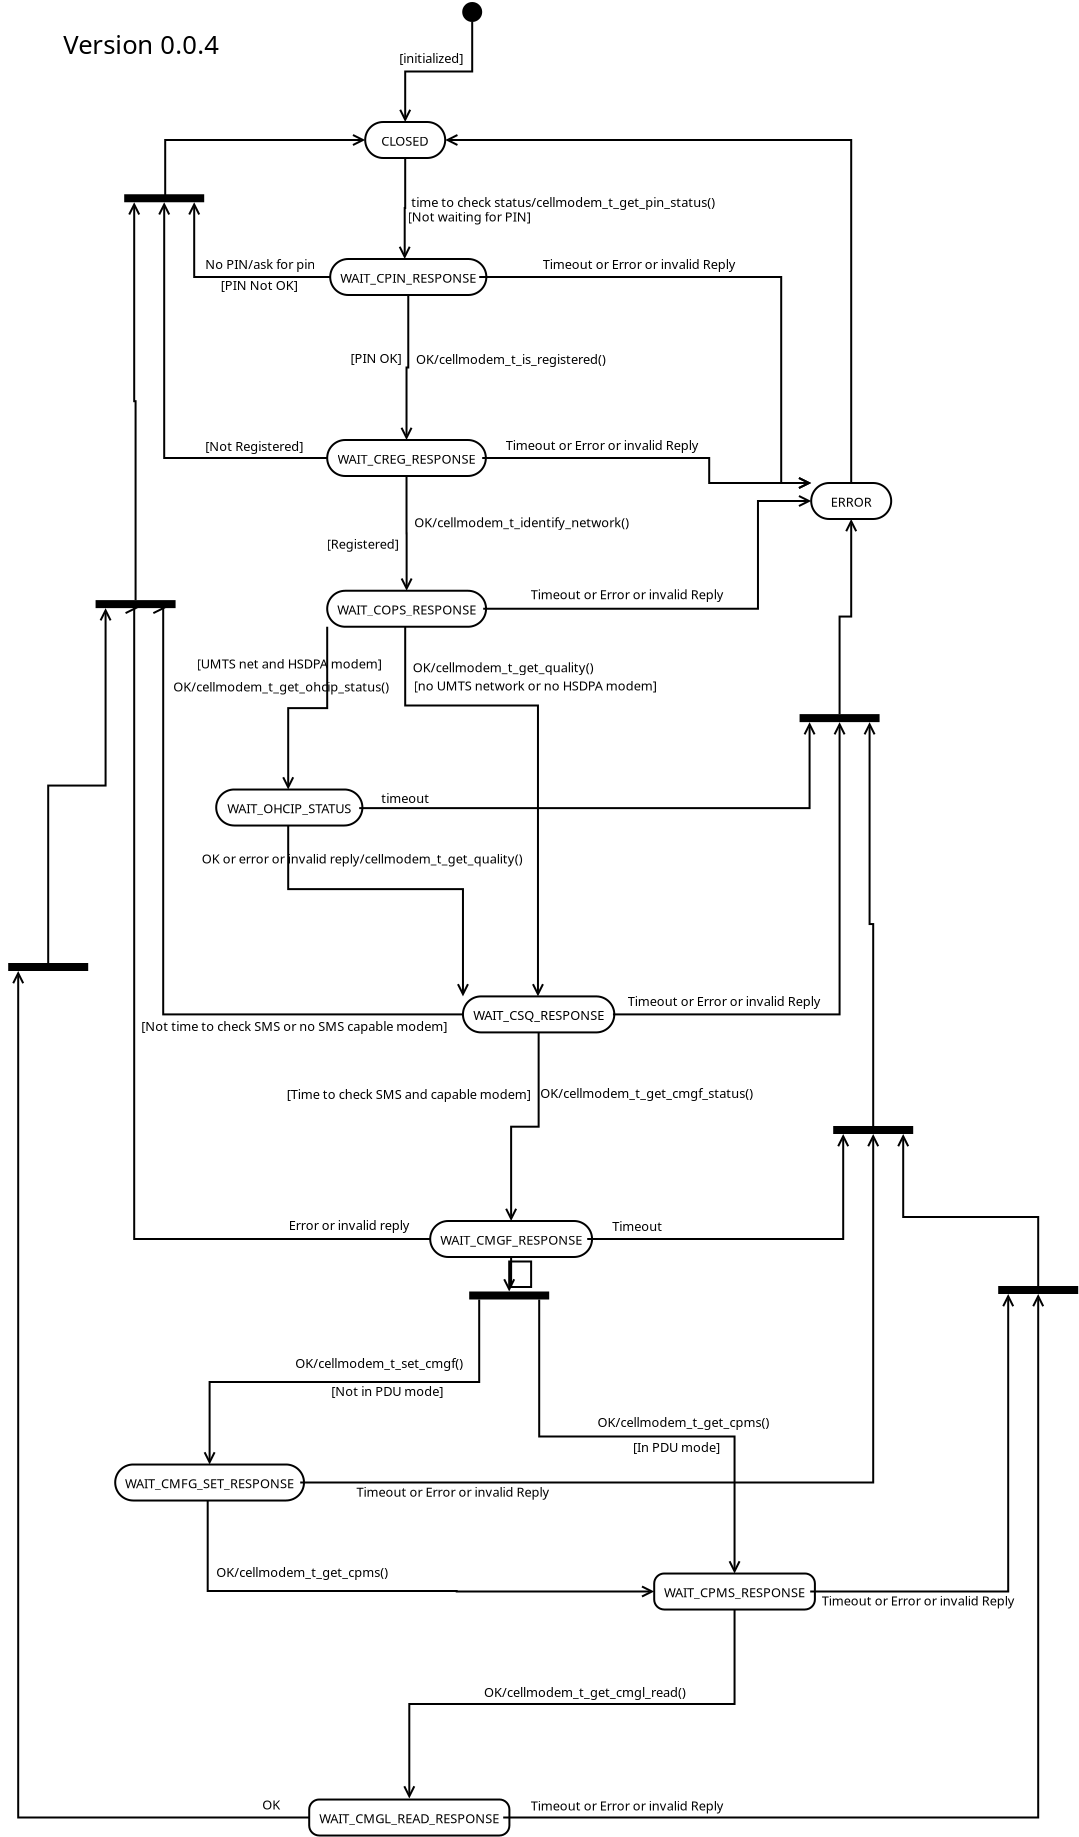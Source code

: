 <?xml version="1.0" encoding="UTF-8"?>
<dia:diagram xmlns:dia="http://www.lysator.liu.se/~alla/dia/">
  <dia:layer name="Background" visible="true">
    <dia:object type="UML - State Term" version="0" id="O0">
      <dia:attribute name="obj_pos">
        <dia:point val="23.25,1.25"/>
      </dia:attribute>
      <dia:attribute name="obj_bb">
        <dia:rectangle val="23.25,1.25;24.25,2.25"/>
      </dia:attribute>
      <dia:attribute name="elem_corner">
        <dia:point val="23.25,1.25"/>
      </dia:attribute>
      <dia:attribute name="elem_width">
        <dia:real val="1"/>
      </dia:attribute>
      <dia:attribute name="elem_height">
        <dia:real val="1"/>
      </dia:attribute>
      <dia:attribute name="is_final">
        <dia:boolean val="false"/>
      </dia:attribute>
    </dia:object>
    <dia:object type="UML - Activity" version="0" id="O1">
      <dia:attribute name="obj_pos">
        <dia:point val="18.4,7.25"/>
      </dia:attribute>
      <dia:attribute name="obj_bb">
        <dia:rectangle val="18.4,7.25;22.4,9.05"/>
      </dia:attribute>
      <dia:attribute name="elem_corner">
        <dia:point val="18.4,7.25"/>
      </dia:attribute>
      <dia:attribute name="elem_width">
        <dia:real val="4"/>
      </dia:attribute>
      <dia:attribute name="elem_height">
        <dia:real val="1.8"/>
      </dia:attribute>
      <dia:attribute name="line_colour">
        <dia:color val="#000000"/>
      </dia:attribute>
      <dia:attribute name="fill_colour">
        <dia:color val="#ffffff"/>
      </dia:attribute>
      <dia:attribute name="text">
        <dia:composite type="text">
          <dia:attribute name="string">
            <dia:string>#CLOSED#</dia:string>
          </dia:attribute>
          <dia:attribute name="font">
            <dia:font family="sans" style="0" name="Helvetica"/>
          </dia:attribute>
          <dia:attribute name="height">
            <dia:real val="0.8"/>
          </dia:attribute>
          <dia:attribute name="pos">
            <dia:point val="20.4,8.3"/>
          </dia:attribute>
          <dia:attribute name="color">
            <dia:color val="#000000"/>
          </dia:attribute>
          <dia:attribute name="alignment">
            <dia:enum val="1"/>
          </dia:attribute>
        </dia:composite>
      </dia:attribute>
    </dia:object>
    <dia:object type="UML - Transition" version="2" id="O2">
      <dia:attribute name="obj_pos">
        <dia:point val="23.75,2.25"/>
      </dia:attribute>
      <dia:attribute name="obj_bb">
        <dia:rectangle val="19.9,2.2;26,7.3"/>
      </dia:attribute>
      <dia:attribute name="orth_points">
        <dia:point val="23.75,2.25"/>
        <dia:point val="23.75,4.725"/>
        <dia:point val="20.4,4.725"/>
        <dia:point val="20.4,7.25"/>
      </dia:attribute>
      <dia:attribute name="orth_orient">
        <dia:enum val="1"/>
        <dia:enum val="0"/>
        <dia:enum val="1"/>
      </dia:attribute>
      <dia:attribute name="orth_autoroute">
        <dia:boolean val="false"/>
      </dia:attribute>
      <dia:attribute name="trigger">
        <dia:string>##</dia:string>
      </dia:attribute>
      <dia:attribute name="action">
        <dia:string>##</dia:string>
      </dia:attribute>
      <dia:attribute name="guard">
        <dia:string>#initialized#</dia:string>
      </dia:attribute>
      <dia:attribute name="trigger_text_pos">
        <dia:point val="26,4.45"/>
      </dia:attribute>
      <dia:attribute name="guard_text_pos">
        <dia:point val="21.7,4.3"/>
      </dia:attribute>
      <dia:attribute name="direction_inverted">
        <dia:boolean val="false"/>
      </dia:attribute>
      <dia:connections>
        <dia:connection handle="0" to="O0" connection="6"/>
        <dia:connection handle="1" to="O1" connection="1"/>
      </dia:connections>
    </dia:object>
    <dia:object type="UML - Activity" version="0" id="O3">
      <dia:attribute name="obj_pos">
        <dia:point val="16.65,14.1"/>
      </dia:attribute>
      <dia:attribute name="obj_bb">
        <dia:rectangle val="16.65,14.1;24.1,15.9"/>
      </dia:attribute>
      <dia:attribute name="elem_corner">
        <dia:point val="16.65,14.1"/>
      </dia:attribute>
      <dia:attribute name="elem_width">
        <dia:real val="7.45"/>
      </dia:attribute>
      <dia:attribute name="elem_height">
        <dia:real val="1.8"/>
      </dia:attribute>
      <dia:attribute name="line_colour">
        <dia:color val="#000000"/>
      </dia:attribute>
      <dia:attribute name="fill_colour">
        <dia:color val="#ffffff"/>
      </dia:attribute>
      <dia:attribute name="text">
        <dia:composite type="text">
          <dia:attribute name="string">
            <dia:string>#WAIT_CPIN_RESPONSE#</dia:string>
          </dia:attribute>
          <dia:attribute name="font">
            <dia:font family="sans" style="0" name="Helvetica"/>
          </dia:attribute>
          <dia:attribute name="height">
            <dia:real val="0.8"/>
          </dia:attribute>
          <dia:attribute name="pos">
            <dia:point val="20.375,15.15"/>
          </dia:attribute>
          <dia:attribute name="color">
            <dia:color val="#000000"/>
          </dia:attribute>
          <dia:attribute name="alignment">
            <dia:enum val="1"/>
          </dia:attribute>
        </dia:composite>
      </dia:attribute>
    </dia:object>
    <dia:object type="UML - Transition" version="2" id="O4">
      <dia:attribute name="obj_pos">
        <dia:point val="20.4,9.05"/>
      </dia:attribute>
      <dia:attribute name="obj_bb">
        <dia:rectangle val="19.875,9;35.9,14.15"/>
      </dia:attribute>
      <dia:attribute name="orth_points">
        <dia:point val="20.4,9.05"/>
        <dia:point val="20.4,11.55"/>
        <dia:point val="20.375,11.55"/>
        <dia:point val="20.375,14.1"/>
      </dia:attribute>
      <dia:attribute name="orth_orient">
        <dia:enum val="1"/>
        <dia:enum val="0"/>
        <dia:enum val="1"/>
      </dia:attribute>
      <dia:attribute name="orth_autoroute">
        <dia:boolean val="false"/>
      </dia:attribute>
      <dia:attribute name="trigger">
        <dia:string>#time to check status#</dia:string>
      </dia:attribute>
      <dia:attribute name="action">
        <dia:string>#cellmodem_t_get_pin_status()#</dia:string>
      </dia:attribute>
      <dia:attribute name="guard">
        <dia:string>#Not waiting for PIN#</dia:string>
      </dia:attribute>
      <dia:attribute name="trigger_text_pos">
        <dia:point val="28.3,11.5"/>
      </dia:attribute>
      <dia:attribute name="guard_text_pos">
        <dia:point val="23.6,12.231"/>
      </dia:attribute>
      <dia:attribute name="direction_inverted">
        <dia:boolean val="false"/>
      </dia:attribute>
      <dia:connections>
        <dia:connection handle="0" to="O1" connection="6"/>
        <dia:connection handle="1" to="O3" connection="1"/>
      </dia:connections>
    </dia:object>
    <dia:object type="Standard - Text" version="1" id="O5">
      <dia:attribute name="obj_pos">
        <dia:point val="3.3,3.85"/>
      </dia:attribute>
      <dia:attribute name="obj_bb">
        <dia:rectangle val="3.3,2.75;10.65,4.65"/>
      </dia:attribute>
      <dia:attribute name="text">
        <dia:composite type="text">
          <dia:attribute name="string">
            <dia:string>#Version 0.0.4#</dia:string>
          </dia:attribute>
          <dia:attribute name="font">
            <dia:font family="sans" style="0" name="Helvetica"/>
          </dia:attribute>
          <dia:attribute name="height">
            <dia:real val="1.6"/>
          </dia:attribute>
          <dia:attribute name="pos">
            <dia:point val="3.3,3.85"/>
          </dia:attribute>
          <dia:attribute name="color">
            <dia:color val="#000000"/>
          </dia:attribute>
          <dia:attribute name="alignment">
            <dia:enum val="0"/>
          </dia:attribute>
        </dia:composite>
      </dia:attribute>
      <dia:attribute name="valign">
        <dia:enum val="3"/>
      </dia:attribute>
    </dia:object>
    <dia:object type="UML - Activity" version="0" id="O6">
      <dia:attribute name="obj_pos">
        <dia:point val="40.7,25.3"/>
      </dia:attribute>
      <dia:attribute name="obj_bb">
        <dia:rectangle val="40.7,25.3;44.7,27.1"/>
      </dia:attribute>
      <dia:attribute name="elem_corner">
        <dia:point val="40.7,25.3"/>
      </dia:attribute>
      <dia:attribute name="elem_width">
        <dia:real val="4"/>
      </dia:attribute>
      <dia:attribute name="elem_height">
        <dia:real val="1.8"/>
      </dia:attribute>
      <dia:attribute name="line_colour">
        <dia:color val="#000000"/>
      </dia:attribute>
      <dia:attribute name="fill_colour">
        <dia:color val="#ffffff"/>
      </dia:attribute>
      <dia:attribute name="text">
        <dia:composite type="text">
          <dia:attribute name="string">
            <dia:string>#ERROR#</dia:string>
          </dia:attribute>
          <dia:attribute name="font">
            <dia:font family="sans" style="0" name="Helvetica"/>
          </dia:attribute>
          <dia:attribute name="height">
            <dia:real val="0.8"/>
          </dia:attribute>
          <dia:attribute name="pos">
            <dia:point val="42.7,26.35"/>
          </dia:attribute>
          <dia:attribute name="color">
            <dia:color val="#000000"/>
          </dia:attribute>
          <dia:attribute name="alignment">
            <dia:enum val="1"/>
          </dia:attribute>
        </dia:composite>
      </dia:attribute>
    </dia:object>
    <dia:object type="UML - Transition" version="2" id="O7">
      <dia:attribute name="obj_pos">
        <dia:point val="42.7,25.3"/>
      </dia:attribute>
      <dia:attribute name="obj_bb">
        <dia:rectangle val="22.35,7.65;43.2,25.35"/>
      </dia:attribute>
      <dia:attribute name="orth_points">
        <dia:point val="42.7,25.3"/>
        <dia:point val="42.7,8.15"/>
        <dia:point val="22.4,8.15"/>
      </dia:attribute>
      <dia:attribute name="orth_orient">
        <dia:enum val="1"/>
        <dia:enum val="0"/>
      </dia:attribute>
      <dia:attribute name="orth_autoroute">
        <dia:boolean val="true"/>
      </dia:attribute>
      <dia:attribute name="trigger">
        <dia:string>##</dia:string>
      </dia:attribute>
      <dia:attribute name="action">
        <dia:string>##</dia:string>
      </dia:attribute>
      <dia:attribute name="guard">
        <dia:string>##</dia:string>
      </dia:attribute>
      <dia:attribute name="trigger_text_pos">
        <dia:point val="37.35,9"/>
      </dia:attribute>
      <dia:attribute name="guard_text_pos">
        <dia:point val="37.35,10"/>
      </dia:attribute>
      <dia:attribute name="direction_inverted">
        <dia:boolean val="false"/>
      </dia:attribute>
      <dia:connections>
        <dia:connection handle="0" to="O6" connection="1"/>
        <dia:connection handle="1" to="O1" connection="4"/>
      </dia:connections>
    </dia:object>
    <dia:object type="UML - Transition" version="2" id="O8">
      <dia:attribute name="obj_pos">
        <dia:point val="24.1,15"/>
      </dia:attribute>
      <dia:attribute name="obj_bb">
        <dia:rectangle val="24.05,14.05;40.75,25.8"/>
      </dia:attribute>
      <dia:attribute name="orth_points">
        <dia:point val="24.1,15"/>
        <dia:point val="39.2,15"/>
        <dia:point val="39.2,25.3"/>
        <dia:point val="40.7,25.3"/>
      </dia:attribute>
      <dia:attribute name="orth_orient">
        <dia:enum val="0"/>
        <dia:enum val="1"/>
        <dia:enum val="0"/>
      </dia:attribute>
      <dia:attribute name="orth_autoroute">
        <dia:boolean val="false"/>
      </dia:attribute>
      <dia:attribute name="trigger">
        <dia:string>#Timeout or Error or invalid Reply#</dia:string>
      </dia:attribute>
      <dia:attribute name="action">
        <dia:string>##</dia:string>
      </dia:attribute>
      <dia:attribute name="guard">
        <dia:string>##</dia:string>
      </dia:attribute>
      <dia:attribute name="trigger_text_pos">
        <dia:point val="32.1,14.6"/>
      </dia:attribute>
      <dia:attribute name="guard_text_pos">
        <dia:point val="33.4,16.05"/>
      </dia:attribute>
      <dia:attribute name="direction_inverted">
        <dia:boolean val="false"/>
      </dia:attribute>
      <dia:connections>
        <dia:connection handle="0" to="O3" connection="4"/>
        <dia:connection handle="1" to="O6" connection="0"/>
      </dia:connections>
    </dia:object>
    <dia:object type="UML - Activity" version="0" id="O9">
      <dia:attribute name="obj_pos">
        <dia:point val="16.5,23.15"/>
      </dia:attribute>
      <dia:attribute name="obj_bb">
        <dia:rectangle val="16.5,23.15;24.25,24.95"/>
      </dia:attribute>
      <dia:attribute name="elem_corner">
        <dia:point val="16.5,23.15"/>
      </dia:attribute>
      <dia:attribute name="elem_width">
        <dia:real val="7.75"/>
      </dia:attribute>
      <dia:attribute name="elem_height">
        <dia:real val="1.8"/>
      </dia:attribute>
      <dia:attribute name="line_colour">
        <dia:color val="#000000"/>
      </dia:attribute>
      <dia:attribute name="fill_colour">
        <dia:color val="#ffffff"/>
      </dia:attribute>
      <dia:attribute name="text">
        <dia:composite type="text">
          <dia:attribute name="string">
            <dia:string>#WAIT_CREG_RESPONSE#</dia:string>
          </dia:attribute>
          <dia:attribute name="font">
            <dia:font family="sans" style="0" name="Helvetica"/>
          </dia:attribute>
          <dia:attribute name="height">
            <dia:real val="0.8"/>
          </dia:attribute>
          <dia:attribute name="pos">
            <dia:point val="20.375,24.2"/>
          </dia:attribute>
          <dia:attribute name="color">
            <dia:color val="#000000"/>
          </dia:attribute>
          <dia:attribute name="alignment">
            <dia:enum val="1"/>
          </dia:attribute>
        </dia:composite>
      </dia:attribute>
    </dia:object>
    <dia:object type="UML - Transition" version="2" id="O10">
      <dia:attribute name="obj_pos">
        <dia:point val="20.375,15.9"/>
      </dia:attribute>
      <dia:attribute name="obj_bb">
        <dia:rectangle val="17.625,15.9;30.375,23.221"/>
      </dia:attribute>
      <dia:attribute name="orth_points">
        <dia:point val="20.375,15.9"/>
        <dia:point val="20.375,15.9"/>
        <dia:point val="20.375,23.15"/>
        <dia:point val="20.375,23.15"/>
      </dia:attribute>
      <dia:attribute name="orth_orient">
        <dia:enum val="0"/>
        <dia:enum val="1"/>
        <dia:enum val="0"/>
      </dia:attribute>
      <dia:attribute name="orth_autoroute">
        <dia:boolean val="true"/>
      </dia:attribute>
      <dia:attribute name="trigger">
        <dia:string>#OK#</dia:string>
      </dia:attribute>
      <dia:attribute name="action">
        <dia:string>#cellmodem_t_is_registered()#</dia:string>
      </dia:attribute>
      <dia:attribute name="guard">
        <dia:string>#PIN OK#</dia:string>
      </dia:attribute>
      <dia:attribute name="trigger_text_pos">
        <dia:point val="25.55,19.35"/>
      </dia:attribute>
      <dia:attribute name="guard_text_pos">
        <dia:point val="18.8,19.3"/>
      </dia:attribute>
      <dia:attribute name="direction_inverted">
        <dia:boolean val="false"/>
      </dia:attribute>
      <dia:connections>
        <dia:connection handle="0" to="O3" connection="6"/>
        <dia:connection handle="1" to="O9" connection="1"/>
      </dia:connections>
    </dia:object>
    <dia:object type="UML - Transition" version="2" id="O11">
      <dia:attribute name="obj_pos">
        <dia:point val="24.25,24.05"/>
      </dia:attribute>
      <dia:attribute name="obj_bb">
        <dia:rectangle val="24.2,17.378;40.75,25.8"/>
      </dia:attribute>
      <dia:attribute name="orth_points">
        <dia:point val="24.25,24.05"/>
        <dia:point val="35.6,24.05"/>
        <dia:point val="35.6,25.3"/>
        <dia:point val="40.7,25.3"/>
      </dia:attribute>
      <dia:attribute name="orth_orient">
        <dia:enum val="0"/>
        <dia:enum val="1"/>
        <dia:enum val="0"/>
      </dia:attribute>
      <dia:attribute name="orth_autoroute">
        <dia:boolean val="false"/>
      </dia:attribute>
      <dia:attribute name="trigger">
        <dia:string>#Timeout or Error or invalid Reply#</dia:string>
      </dia:attribute>
      <dia:attribute name="action">
        <dia:string>##</dia:string>
      </dia:attribute>
      <dia:attribute name="guard">
        <dia:string>##</dia:string>
      </dia:attribute>
      <dia:attribute name="trigger_text_pos">
        <dia:point val="30.25,23.65"/>
      </dia:attribute>
      <dia:attribute name="guard_text_pos">
        <dia:point val="35.752,17.927"/>
      </dia:attribute>
      <dia:attribute name="direction_inverted">
        <dia:boolean val="false"/>
      </dia:attribute>
      <dia:connections>
        <dia:connection handle="0" to="O9" connection="4"/>
        <dia:connection handle="1" to="O6" connection="0"/>
      </dia:connections>
    </dia:object>
    <dia:object type="UML - Transition" version="2" id="O12">
      <dia:attribute name="obj_pos">
        <dia:point val="16.65,15"/>
      </dia:attribute>
      <dia:attribute name="obj_bb">
        <dia:rectangle val="9.8,11.192;16.7,15.9"/>
      </dia:attribute>
      <dia:attribute name="orth_points">
        <dia:point val="16.65,15"/>
        <dia:point val="9.85,15"/>
        <dia:point val="9.85,11.262"/>
        <dia:point val="9.85,11.262"/>
      </dia:attribute>
      <dia:attribute name="orth_orient">
        <dia:enum val="0"/>
        <dia:enum val="1"/>
        <dia:enum val="0"/>
      </dia:attribute>
      <dia:attribute name="orth_autoroute">
        <dia:boolean val="false"/>
      </dia:attribute>
      <dia:attribute name="trigger">
        <dia:string>#No PIN#</dia:string>
      </dia:attribute>
      <dia:attribute name="action">
        <dia:string>#ask for pin#</dia:string>
      </dia:attribute>
      <dia:attribute name="guard">
        <dia:string>#PIN Not OK#</dia:string>
      </dia:attribute>
      <dia:attribute name="trigger_text_pos">
        <dia:point val="13.15,14.6"/>
      </dia:attribute>
      <dia:attribute name="guard_text_pos">
        <dia:point val="13.1,15.65"/>
      </dia:attribute>
      <dia:attribute name="direction_inverted">
        <dia:boolean val="false"/>
      </dia:attribute>
      <dia:connections>
        <dia:connection handle="0" to="O3" connection="3"/>
        <dia:connection handle="1" to="O20" connection="5"/>
      </dia:connections>
    </dia:object>
    <dia:object type="UML - Transition" version="2" id="O13">
      <dia:attribute name="obj_pos">
        <dia:point val="16.5,24.05"/>
      </dia:attribute>
      <dia:attribute name="obj_bb">
        <dia:rectangle val="7.65,11.192;16.55,24.55"/>
      </dia:attribute>
      <dia:attribute name="orth_points">
        <dia:point val="16.5,24.05"/>
        <dia:point val="8.35,24.05"/>
        <dia:point val="8.35,11.262"/>
        <dia:point val="8.35,11.262"/>
      </dia:attribute>
      <dia:attribute name="orth_orient">
        <dia:enum val="0"/>
        <dia:enum val="1"/>
        <dia:enum val="0"/>
      </dia:attribute>
      <dia:attribute name="orth_autoroute">
        <dia:boolean val="false"/>
      </dia:attribute>
      <dia:attribute name="trigger">
        <dia:string>##</dia:string>
      </dia:attribute>
      <dia:attribute name="action">
        <dia:string>##</dia:string>
      </dia:attribute>
      <dia:attribute name="guard">
        <dia:string>#Not Registered#</dia:string>
      </dia:attribute>
      <dia:attribute name="trigger_text_pos">
        <dia:point val="7.65,20.3"/>
      </dia:attribute>
      <dia:attribute name="guard_text_pos">
        <dia:point val="12.85,23.7"/>
      </dia:attribute>
      <dia:attribute name="direction_inverted">
        <dia:boolean val="false"/>
      </dia:attribute>
      <dia:connections>
        <dia:connection handle="0" to="O9" connection="3"/>
        <dia:connection handle="1" to="O20" connection="4"/>
      </dia:connections>
    </dia:object>
    <dia:object type="UML - Activity" version="0" id="O14">
      <dia:attribute name="obj_pos">
        <dia:point val="16.5,30.688"/>
      </dia:attribute>
      <dia:attribute name="obj_bb">
        <dia:rectangle val="16.5,30.688;24.3,32.487"/>
      </dia:attribute>
      <dia:attribute name="elem_corner">
        <dia:point val="16.5,30.688"/>
      </dia:attribute>
      <dia:attribute name="elem_width">
        <dia:real val="7.8"/>
      </dia:attribute>
      <dia:attribute name="elem_height">
        <dia:real val="1.8"/>
      </dia:attribute>
      <dia:attribute name="line_colour">
        <dia:color val="#000000"/>
      </dia:attribute>
      <dia:attribute name="fill_colour">
        <dia:color val="#ffffff"/>
      </dia:attribute>
      <dia:attribute name="text">
        <dia:composite type="text">
          <dia:attribute name="string">
            <dia:string>#WAIT_COPS_RESPONSE#</dia:string>
          </dia:attribute>
          <dia:attribute name="font">
            <dia:font family="sans" style="0" name="Helvetica"/>
          </dia:attribute>
          <dia:attribute name="height">
            <dia:real val="0.8"/>
          </dia:attribute>
          <dia:attribute name="pos">
            <dia:point val="20.4,31.738"/>
          </dia:attribute>
          <dia:attribute name="color">
            <dia:color val="#000000"/>
          </dia:attribute>
          <dia:attribute name="alignment">
            <dia:enum val="1"/>
          </dia:attribute>
        </dia:composite>
      </dia:attribute>
    </dia:object>
    <dia:object type="UML - Transition" version="2" id="O15">
      <dia:attribute name="obj_pos">
        <dia:point val="20.375,24.95"/>
      </dia:attribute>
      <dia:attribute name="obj_bb">
        <dia:rectangle val="16.325,24.9;31.45,30.738"/>
      </dia:attribute>
      <dia:attribute name="orth_points">
        <dia:point val="20.375,24.95"/>
        <dia:point val="20.375,27.819"/>
        <dia:point val="20.4,27.819"/>
        <dia:point val="20.4,30.688"/>
      </dia:attribute>
      <dia:attribute name="orth_orient">
        <dia:enum val="1"/>
        <dia:enum val="0"/>
        <dia:enum val="1"/>
      </dia:attribute>
      <dia:attribute name="orth_autoroute">
        <dia:boolean val="true"/>
      </dia:attribute>
      <dia:attribute name="trigger">
        <dia:string>#OK#</dia:string>
      </dia:attribute>
      <dia:attribute name="action">
        <dia:string>#cellmodem_t_identify_network()#</dia:string>
      </dia:attribute>
      <dia:attribute name="guard">
        <dia:string>#Registered#</dia:string>
      </dia:attribute>
      <dia:attribute name="trigger_text_pos">
        <dia:point val="26.15,27.512"/>
      </dia:attribute>
      <dia:attribute name="guard_text_pos">
        <dia:point val="18.2,28.587"/>
      </dia:attribute>
      <dia:attribute name="direction_inverted">
        <dia:boolean val="false"/>
      </dia:attribute>
      <dia:connections>
        <dia:connection handle="0" to="O9" connection="6"/>
        <dia:connection handle="1" to="O14" connection="1"/>
      </dia:connections>
    </dia:object>
    <dia:object type="UML - Transition" version="2" id="O16">
      <dia:attribute name="obj_pos">
        <dia:point val="24.3,31.587"/>
      </dia:attribute>
      <dia:attribute name="obj_bb">
        <dia:rectangle val="24.25,19.16;40.75,32.087"/>
      </dia:attribute>
      <dia:attribute name="orth_points">
        <dia:point val="24.3,31.587"/>
        <dia:point val="38.038,31.587"/>
        <dia:point val="38.038,26.2"/>
        <dia:point val="40.7,26.2"/>
      </dia:attribute>
      <dia:attribute name="orth_orient">
        <dia:enum val="0"/>
        <dia:enum val="1"/>
        <dia:enum val="0"/>
      </dia:attribute>
      <dia:attribute name="orth_autoroute">
        <dia:boolean val="false"/>
      </dia:attribute>
      <dia:attribute name="trigger">
        <dia:string>#Timeout or Error or invalid Reply#</dia:string>
      </dia:attribute>
      <dia:attribute name="action">
        <dia:string>##</dia:string>
      </dia:attribute>
      <dia:attribute name="guard">
        <dia:string>##</dia:string>
      </dia:attribute>
      <dia:attribute name="trigger_text_pos">
        <dia:point val="31.5,31.113"/>
      </dia:attribute>
      <dia:attribute name="guard_text_pos">
        <dia:point val="38.19,19.71"/>
      </dia:attribute>
      <dia:attribute name="direction_inverted">
        <dia:boolean val="false"/>
      </dia:attribute>
      <dia:connections>
        <dia:connection handle="0" to="O14" connection="4"/>
        <dia:connection handle="1" to="O6" connection="3"/>
      </dia:connections>
    </dia:object>
    <dia:object type="UML - Activity" version="0" id="O17">
      <dia:attribute name="obj_pos">
        <dia:point val="23.288,50.97"/>
      </dia:attribute>
      <dia:attribute name="obj_bb">
        <dia:rectangle val="23.288,50.97;30.788,52.77"/>
      </dia:attribute>
      <dia:attribute name="elem_corner">
        <dia:point val="23.288,50.97"/>
      </dia:attribute>
      <dia:attribute name="elem_width">
        <dia:real val="7.5"/>
      </dia:attribute>
      <dia:attribute name="elem_height">
        <dia:real val="1.8"/>
      </dia:attribute>
      <dia:attribute name="line_colour">
        <dia:color val="#000000"/>
      </dia:attribute>
      <dia:attribute name="fill_colour">
        <dia:color val="#ffffff"/>
      </dia:attribute>
      <dia:attribute name="text">
        <dia:composite type="text">
          <dia:attribute name="string">
            <dia:string>#WAIT_CSQ_RESPONSE#</dia:string>
          </dia:attribute>
          <dia:attribute name="font">
            <dia:font family="sans" style="0" name="Helvetica"/>
          </dia:attribute>
          <dia:attribute name="height">
            <dia:real val="0.8"/>
          </dia:attribute>
          <dia:attribute name="pos">
            <dia:point val="27.038,52.02"/>
          </dia:attribute>
          <dia:attribute name="color">
            <dia:color val="#000000"/>
          </dia:attribute>
          <dia:attribute name="alignment">
            <dia:enum val="1"/>
          </dia:attribute>
        </dia:composite>
      </dia:attribute>
    </dia:object>
    <dia:object type="UML - Transition" version="2" id="O18">
      <dia:attribute name="obj_pos">
        <dia:point val="20.4,32.487"/>
      </dia:attribute>
      <dia:attribute name="obj_bb">
        <dia:rectangle val="19.9,32.438;32.975,51.02"/>
      </dia:attribute>
      <dia:attribute name="orth_points">
        <dia:point val="20.4,32.487"/>
        <dia:point val="20.4,36.425"/>
        <dia:point val="27.038,36.425"/>
        <dia:point val="27.038,50.97"/>
      </dia:attribute>
      <dia:attribute name="orth_orient">
        <dia:enum val="1"/>
        <dia:enum val="0"/>
        <dia:enum val="1"/>
      </dia:attribute>
      <dia:attribute name="orth_autoroute">
        <dia:boolean val="false"/>
      </dia:attribute>
      <dia:attribute name="trigger">
        <dia:string>#OK#</dia:string>
      </dia:attribute>
      <dia:attribute name="action">
        <dia:string>#cellmodem_t_get_quality()#</dia:string>
      </dia:attribute>
      <dia:attribute name="guard">
        <dia:string>#no UMTS network or no HSDPA modem#</dia:string>
      </dia:attribute>
      <dia:attribute name="trigger_text_pos">
        <dia:point val="25.3,34.763"/>
      </dia:attribute>
      <dia:attribute name="guard_text_pos">
        <dia:point val="26.9,35.675"/>
      </dia:attribute>
      <dia:attribute name="direction_inverted">
        <dia:boolean val="false"/>
      </dia:attribute>
      <dia:connections>
        <dia:connection handle="0" to="O14" connection="6"/>
        <dia:connection handle="1" to="O17" connection="1"/>
      </dia:connections>
    </dia:object>
    <dia:object type="UML - Transition" version="2" id="O19">
      <dia:attribute name="obj_pos">
        <dia:point val="30.788,51.87"/>
      </dia:attribute>
      <dia:attribute name="obj_bb">
        <dia:rectangle val="30.738,21.992;42.169,52.37"/>
      </dia:attribute>
      <dia:attribute name="orth_points">
        <dia:point val="30.788,51.87"/>
        <dia:point val="42.119,51.87"/>
        <dia:point val="42.119,37.256"/>
        <dia:point val="42.119,37.256"/>
      </dia:attribute>
      <dia:attribute name="orth_orient">
        <dia:enum val="0"/>
        <dia:enum val="1"/>
        <dia:enum val="0"/>
      </dia:attribute>
      <dia:attribute name="orth_autoroute">
        <dia:boolean val="false"/>
      </dia:attribute>
      <dia:attribute name="trigger">
        <dia:string>#Timeout or Error or invalid Reply#</dia:string>
      </dia:attribute>
      <dia:attribute name="action">
        <dia:string>##</dia:string>
      </dia:attribute>
      <dia:attribute name="guard">
        <dia:string>##</dia:string>
      </dia:attribute>
      <dia:attribute name="trigger_text_pos">
        <dia:point val="36.35,51.45"/>
      </dia:attribute>
      <dia:attribute name="guard_text_pos">
        <dia:point val="39.127,22.543"/>
      </dia:attribute>
      <dia:attribute name="direction_inverted">
        <dia:boolean val="false"/>
      </dia:attribute>
      <dia:connections>
        <dia:connection handle="0" to="O17" connection="4"/>
        <dia:connection handle="1" to="O27" connection="4"/>
      </dia:connections>
    </dia:object>
    <dia:object type="UML - Fork" version="0" id="O20">
      <dia:attribute name="obj_pos">
        <dia:point val="6.35,10.863"/>
      </dia:attribute>
      <dia:attribute name="obj_bb">
        <dia:rectangle val="6.35,10.863;10.35,11.262"/>
      </dia:attribute>
      <dia:attribute name="elem_corner">
        <dia:point val="6.35,10.863"/>
      </dia:attribute>
      <dia:attribute name="elem_width">
        <dia:real val="4"/>
      </dia:attribute>
      <dia:attribute name="elem_height">
        <dia:real val="0.4"/>
      </dia:attribute>
    </dia:object>
    <dia:object type="UML - Transition" version="2" id="O21">
      <dia:attribute name="obj_pos">
        <dia:point val="23.288,51.87"/>
      </dia:attribute>
      <dia:attribute name="obj_bb">
        <dia:rectangle val="7.025,29.712;23.337,52.95"/>
      </dia:attribute>
      <dia:attribute name="orth_points">
        <dia:point val="23.288,51.87"/>
        <dia:point val="8.3,51.87"/>
        <dia:point val="8.3,31.556"/>
        <dia:point val="8.419,31.556"/>
      </dia:attribute>
      <dia:attribute name="orth_orient">
        <dia:enum val="0"/>
        <dia:enum val="1"/>
        <dia:enum val="0"/>
      </dia:attribute>
      <dia:attribute name="orth_autoroute">
        <dia:boolean val="false"/>
      </dia:attribute>
      <dia:attribute name="trigger">
        <dia:string>##</dia:string>
      </dia:attribute>
      <dia:attribute name="action">
        <dia:string>##</dia:string>
      </dia:attribute>
      <dia:attribute name="guard">
        <dia:string>#Not time to check SMS or no SMS capable modem#</dia:string>
      </dia:attribute>
      <dia:attribute name="trigger_text_pos">
        <dia:point val="9.05,30.262"/>
      </dia:attribute>
      <dia:attribute name="guard_text_pos">
        <dia:point val="14.85,52.7"/>
      </dia:attribute>
      <dia:attribute name="direction_inverted">
        <dia:boolean val="false"/>
      </dia:attribute>
      <dia:connections>
        <dia:connection handle="0" to="O17" connection="3"/>
        <dia:connection handle="1" to="O28" connection="5"/>
      </dia:connections>
    </dia:object>
    <dia:object type="UML - Transition" version="2" id="O22">
      <dia:attribute name="obj_pos">
        <dia:point val="8.35,10.863"/>
      </dia:attribute>
      <dia:attribute name="obj_bb">
        <dia:rectangle val="7.975,7.65;18.45,11.363"/>
      </dia:attribute>
      <dia:attribute name="orth_points">
        <dia:point val="8.35,10.863"/>
        <dia:point val="8.4,10.863"/>
        <dia:point val="8.4,8.15"/>
        <dia:point val="18.4,8.15"/>
      </dia:attribute>
      <dia:attribute name="orth_orient">
        <dia:enum val="0"/>
        <dia:enum val="1"/>
        <dia:enum val="0"/>
      </dia:attribute>
      <dia:attribute name="orth_autoroute">
        <dia:boolean val="false"/>
      </dia:attribute>
      <dia:attribute name="trigger">
        <dia:string>##</dia:string>
      </dia:attribute>
      <dia:attribute name="action">
        <dia:string>##</dia:string>
      </dia:attribute>
      <dia:attribute name="guard">
        <dia:string>##</dia:string>
      </dia:attribute>
      <dia:attribute name="trigger_text_pos">
        <dia:point val="8.2,8.55"/>
      </dia:attribute>
      <dia:attribute name="guard_text_pos">
        <dia:point val="8.2,9.55"/>
      </dia:attribute>
      <dia:attribute name="direction_inverted">
        <dia:boolean val="false"/>
      </dia:attribute>
      <dia:connections>
        <dia:connection handle="0" to="O20" connection="1"/>
        <dia:connection handle="1" to="O1" connection="3"/>
      </dia:connections>
    </dia:object>
    <dia:object type="UML - Activity" version="0" id="O23">
      <dia:attribute name="obj_pos">
        <dia:point val="10.95,40.625"/>
      </dia:attribute>
      <dia:attribute name="obj_bb">
        <dia:rectangle val="10.95,40.625;18.15,42.425"/>
      </dia:attribute>
      <dia:attribute name="elem_corner">
        <dia:point val="10.95,40.625"/>
      </dia:attribute>
      <dia:attribute name="elem_width">
        <dia:real val="7.2"/>
      </dia:attribute>
      <dia:attribute name="elem_height">
        <dia:real val="1.8"/>
      </dia:attribute>
      <dia:attribute name="line_colour">
        <dia:color val="#000000"/>
      </dia:attribute>
      <dia:attribute name="fill_colour">
        <dia:color val="#ffffff"/>
      </dia:attribute>
      <dia:attribute name="text">
        <dia:composite type="text">
          <dia:attribute name="string">
            <dia:string>#WAIT_OHCIP_STATUS#</dia:string>
          </dia:attribute>
          <dia:attribute name="font">
            <dia:font family="sans" style="0" name="Helvetica"/>
          </dia:attribute>
          <dia:attribute name="height">
            <dia:real val="0.8"/>
          </dia:attribute>
          <dia:attribute name="pos">
            <dia:point val="14.55,41.675"/>
          </dia:attribute>
          <dia:attribute name="color">
            <dia:color val="#000000"/>
          </dia:attribute>
          <dia:attribute name="alignment">
            <dia:enum val="1"/>
          </dia:attribute>
        </dia:composite>
      </dia:attribute>
    </dia:object>
    <dia:object type="UML - Transition" version="2" id="O24">
      <dia:attribute name="obj_pos">
        <dia:point val="16.5,32.487"/>
      </dia:attribute>
      <dia:attribute name="obj_bb">
        <dia:rectangle val="8.85,32.438;19.55,40.675"/>
      </dia:attribute>
      <dia:attribute name="orth_points">
        <dia:point val="16.5,32.487"/>
        <dia:point val="16.5,36.556"/>
        <dia:point val="14.55,36.556"/>
        <dia:point val="14.55,40.625"/>
      </dia:attribute>
      <dia:attribute name="orth_orient">
        <dia:enum val="1"/>
        <dia:enum val="0"/>
        <dia:enum val="1"/>
      </dia:attribute>
      <dia:attribute name="orth_autoroute">
        <dia:boolean val="false"/>
      </dia:attribute>
      <dia:attribute name="trigger">
        <dia:string>#OK#</dia:string>
      </dia:attribute>
      <dia:attribute name="action">
        <dia:string>#cellmodem_t_get_ohcip_status()#</dia:string>
      </dia:attribute>
      <dia:attribute name="guard">
        <dia:string>#UMTS net and HSDPA modem#</dia:string>
      </dia:attribute>
      <dia:attribute name="trigger_text_pos">
        <dia:point val="14.2,35.725"/>
      </dia:attribute>
      <dia:attribute name="guard_text_pos">
        <dia:point val="14.6,34.575"/>
      </dia:attribute>
      <dia:attribute name="direction_inverted">
        <dia:boolean val="false"/>
      </dia:attribute>
      <dia:connections>
        <dia:connection handle="0" to="O14" connection="5"/>
        <dia:connection handle="1" to="O23" connection="1"/>
      </dia:connections>
    </dia:object>
    <dia:object type="UML - Transition" version="2" id="O25">
      <dia:attribute name="obj_pos">
        <dia:point val="14.55,42.425"/>
      </dia:attribute>
      <dia:attribute name="obj_bb">
        <dia:rectangle val="10.15,42.375;26.35,51.02"/>
      </dia:attribute>
      <dia:attribute name="orth_points">
        <dia:point val="14.55,42.425"/>
        <dia:point val="14.55,45.606"/>
        <dia:point val="23.288,45.606"/>
        <dia:point val="23.288,50.97"/>
      </dia:attribute>
      <dia:attribute name="orth_orient">
        <dia:enum val="1"/>
        <dia:enum val="0"/>
        <dia:enum val="1"/>
      </dia:attribute>
      <dia:attribute name="orth_autoroute">
        <dia:boolean val="false"/>
      </dia:attribute>
      <dia:attribute name="trigger">
        <dia:string>#OK or error or invalid reply#</dia:string>
      </dia:attribute>
      <dia:attribute name="action">
        <dia:string>#cellmodem_t_get_quality()#</dia:string>
      </dia:attribute>
      <dia:attribute name="guard">
        <dia:string>##</dia:string>
      </dia:attribute>
      <dia:attribute name="trigger_text_pos">
        <dia:point val="18.25,44.325"/>
      </dia:attribute>
      <dia:attribute name="guard_text_pos">
        <dia:point val="19.569,45.856"/>
      </dia:attribute>
      <dia:attribute name="direction_inverted">
        <dia:boolean val="false"/>
      </dia:attribute>
      <dia:connections>
        <dia:connection handle="0" to="O23" connection="6"/>
        <dia:connection handle="1" to="O17" connection="0"/>
      </dia:connections>
    </dia:object>
    <dia:object type="UML - Transition" version="2" id="O26">
      <dia:attribute name="obj_pos">
        <dia:point val="18.15,41.525"/>
      </dia:attribute>
      <dia:attribute name="obj_bb">
        <dia:rectangle val="17.65,37.206;41.119,41.606"/>
      </dia:attribute>
      <dia:attribute name="orth_points">
        <dia:point val="18.15,41.525"/>
        <dia:point val="18.15,41.556"/>
        <dia:point val="40.619,41.556"/>
        <dia:point val="40.619,37.256"/>
      </dia:attribute>
      <dia:attribute name="orth_orient">
        <dia:enum val="1"/>
        <dia:enum val="0"/>
        <dia:enum val="1"/>
      </dia:attribute>
      <dia:attribute name="orth_autoroute">
        <dia:boolean val="false"/>
      </dia:attribute>
      <dia:attribute name="trigger">
        <dia:string>#timeout#</dia:string>
      </dia:attribute>
      <dia:attribute name="action">
        <dia:string>##</dia:string>
      </dia:attribute>
      <dia:attribute name="guard">
        <dia:string>##</dia:string>
      </dia:attribute>
      <dia:attribute name="trigger_text_pos">
        <dia:point val="20.4,41.306"/>
      </dia:attribute>
      <dia:attribute name="guard_text_pos">
        <dia:point val="37.869,38.856"/>
      </dia:attribute>
      <dia:attribute name="direction_inverted">
        <dia:boolean val="false"/>
      </dia:attribute>
      <dia:connections>
        <dia:connection handle="0" to="O23" connection="4"/>
        <dia:connection handle="1" to="O27" connection="3"/>
      </dia:connections>
    </dia:object>
    <dia:object type="UML - Fork" version="0" id="O27">
      <dia:attribute name="obj_pos">
        <dia:point val="40.119,36.856"/>
      </dia:attribute>
      <dia:attribute name="obj_bb">
        <dia:rectangle val="40.119,36.856;44.119,37.256"/>
      </dia:attribute>
      <dia:attribute name="elem_corner">
        <dia:point val="40.119,36.856"/>
      </dia:attribute>
      <dia:attribute name="elem_width">
        <dia:real val="4"/>
      </dia:attribute>
      <dia:attribute name="elem_height">
        <dia:real val="0.4"/>
      </dia:attribute>
    </dia:object>
    <dia:object type="UML - Fork" version="0" id="O28">
      <dia:attribute name="obj_pos">
        <dia:point val="4.919,31.156"/>
      </dia:attribute>
      <dia:attribute name="obj_bb">
        <dia:rectangle val="4.919,31.156;8.919,31.556"/>
      </dia:attribute>
      <dia:attribute name="elem_corner">
        <dia:point val="4.919,31.156"/>
      </dia:attribute>
      <dia:attribute name="elem_width">
        <dia:real val="4"/>
      </dia:attribute>
      <dia:attribute name="elem_height">
        <dia:real val="0.4"/>
      </dia:attribute>
    </dia:object>
    <dia:object type="UML - Transition" version="2" id="O29">
      <dia:attribute name="obj_pos">
        <dia:point val="6.919,31.156"/>
      </dia:attribute>
      <dia:attribute name="obj_bb">
        <dia:rectangle val="6.35,11.213;7.419,31.206"/>
      </dia:attribute>
      <dia:attribute name="orth_points">
        <dia:point val="6.919,31.156"/>
        <dia:point val="6.919,19.403"/>
        <dia:point val="6.85,19.403"/>
        <dia:point val="6.85,11.262"/>
      </dia:attribute>
      <dia:attribute name="orth_orient">
        <dia:enum val="1"/>
        <dia:enum val="0"/>
        <dia:enum val="1"/>
      </dia:attribute>
      <dia:attribute name="orth_autoroute">
        <dia:boolean val="true"/>
      </dia:attribute>
      <dia:attribute name="trigger">
        <dia:string>##</dia:string>
      </dia:attribute>
      <dia:attribute name="action">
        <dia:string>##</dia:string>
      </dia:attribute>
      <dia:attribute name="guard">
        <dia:string>##</dia:string>
      </dia:attribute>
      <dia:attribute name="trigger_text_pos">
        <dia:point val="6.619,27.044"/>
      </dia:attribute>
      <dia:attribute name="guard_text_pos">
        <dia:point val="6.619,28.044"/>
      </dia:attribute>
      <dia:attribute name="direction_inverted">
        <dia:boolean val="false"/>
      </dia:attribute>
      <dia:connections>
        <dia:connection handle="0" to="O28" connection="1"/>
        <dia:connection handle="1" to="O20" connection="3"/>
      </dia:connections>
    </dia:object>
    <dia:object type="UML - Transition" version="2" id="O30">
      <dia:attribute name="obj_pos">
        <dia:point val="42.119,36.856"/>
      </dia:attribute>
      <dia:attribute name="obj_bb">
        <dia:rectangle val="41.619,27.05;43.2,36.906"/>
      </dia:attribute>
      <dia:attribute name="orth_points">
        <dia:point val="42.119,36.856"/>
        <dia:point val="42.119,31.978"/>
        <dia:point val="42.7,31.978"/>
        <dia:point val="42.7,27.1"/>
      </dia:attribute>
      <dia:attribute name="orth_orient">
        <dia:enum val="1"/>
        <dia:enum val="0"/>
        <dia:enum val="1"/>
      </dia:attribute>
      <dia:attribute name="orth_autoroute">
        <dia:boolean val="true"/>
      </dia:attribute>
      <dia:attribute name="trigger">
        <dia:string>##</dia:string>
      </dia:attribute>
      <dia:attribute name="action">
        <dia:string>##</dia:string>
      </dia:attribute>
      <dia:attribute name="guard">
        <dia:string>##</dia:string>
      </dia:attribute>
      <dia:attribute name="trigger_text_pos">
        <dia:point val="42.369,31.206"/>
      </dia:attribute>
      <dia:attribute name="guard_text_pos">
        <dia:point val="42.369,32.206"/>
      </dia:attribute>
      <dia:attribute name="direction_inverted">
        <dia:boolean val="false"/>
      </dia:attribute>
      <dia:connections>
        <dia:connection handle="0" to="O27" connection="1"/>
        <dia:connection handle="1" to="O6" connection="6"/>
      </dia:connections>
    </dia:object>
    <dia:object type="UML - Activity" version="0" id="O31">
      <dia:attribute name="obj_pos">
        <dia:point val="21.65,62.2"/>
      </dia:attribute>
      <dia:attribute name="obj_bb">
        <dia:rectangle val="21.65,62.2;29.5,64"/>
      </dia:attribute>
      <dia:attribute name="elem_corner">
        <dia:point val="21.65,62.2"/>
      </dia:attribute>
      <dia:attribute name="elem_width">
        <dia:real val="7.85"/>
      </dia:attribute>
      <dia:attribute name="elem_height">
        <dia:real val="1.8"/>
      </dia:attribute>
      <dia:attribute name="line_colour">
        <dia:color val="#000000"/>
      </dia:attribute>
      <dia:attribute name="fill_colour">
        <dia:color val="#ffffff"/>
      </dia:attribute>
      <dia:attribute name="text">
        <dia:composite type="text">
          <dia:attribute name="string">
            <dia:string>#WAIT_CMGF_RESPONSE#</dia:string>
          </dia:attribute>
          <dia:attribute name="font">
            <dia:font family="sans" style="0" name="Helvetica"/>
          </dia:attribute>
          <dia:attribute name="height">
            <dia:real val="0.8"/>
          </dia:attribute>
          <dia:attribute name="pos">
            <dia:point val="25.575,63.25"/>
          </dia:attribute>
          <dia:attribute name="color">
            <dia:color val="#000000"/>
          </dia:attribute>
          <dia:attribute name="alignment">
            <dia:enum val="1"/>
          </dia:attribute>
        </dia:composite>
      </dia:attribute>
    </dia:object>
    <dia:object type="UML - Transition" version="2" id="O32">
      <dia:attribute name="obj_pos">
        <dia:point val="27.038,52.77"/>
      </dia:attribute>
      <dia:attribute name="obj_bb">
        <dia:rectangle val="14.2,52.72;37.675,62.25"/>
      </dia:attribute>
      <dia:attribute name="orth_points">
        <dia:point val="27.038,52.77"/>
        <dia:point val="27.038,57.485"/>
        <dia:point val="25.575,57.485"/>
        <dia:point val="25.575,62.2"/>
      </dia:attribute>
      <dia:attribute name="orth_orient">
        <dia:enum val="1"/>
        <dia:enum val="0"/>
        <dia:enum val="1"/>
      </dia:attribute>
      <dia:attribute name="orth_autoroute">
        <dia:boolean val="true"/>
      </dia:attribute>
      <dia:attribute name="trigger">
        <dia:string>#OK#</dia:string>
      </dia:attribute>
      <dia:attribute name="action">
        <dia:string>#cellmodem_t_get_cmgf_status()#</dia:string>
      </dia:attribute>
      <dia:attribute name="guard">
        <dia:string>#Time to check SMS and capable modem#</dia:string>
      </dia:attribute>
      <dia:attribute name="trigger_text_pos">
        <dia:point val="32.4,56.05"/>
      </dia:attribute>
      <dia:attribute name="guard_text_pos">
        <dia:point val="20.5,56.1"/>
      </dia:attribute>
      <dia:attribute name="direction_inverted">
        <dia:boolean val="false"/>
      </dia:attribute>
      <dia:connections>
        <dia:connection handle="0" to="O17" connection="6"/>
        <dia:connection handle="1" to="O31" connection="1"/>
      </dia:connections>
    </dia:object>
    <dia:object type="UML - Fork" version="0" id="O33">
      <dia:attribute name="obj_pos">
        <dia:point val="41.8,57.45"/>
      </dia:attribute>
      <dia:attribute name="obj_bb">
        <dia:rectangle val="41.8,57.45;45.8,57.85"/>
      </dia:attribute>
      <dia:attribute name="elem_corner">
        <dia:point val="41.8,57.45"/>
      </dia:attribute>
      <dia:attribute name="elem_width">
        <dia:real val="4"/>
      </dia:attribute>
      <dia:attribute name="elem_height">
        <dia:real val="0.4"/>
      </dia:attribute>
    </dia:object>
    <dia:object type="UML - Transition" version="2" id="O34">
      <dia:attribute name="obj_pos">
        <dia:point val="29.5,63.1"/>
      </dia:attribute>
      <dia:attribute name="obj_bb">
        <dia:rectangle val="28.325,57.8;42.8,63.15"/>
      </dia:attribute>
      <dia:attribute name="orth_points">
        <dia:point val="29.5,63.1"/>
        <dia:point val="29.5,63.1"/>
        <dia:point val="42.3,63.1"/>
        <dia:point val="42.3,57.85"/>
      </dia:attribute>
      <dia:attribute name="orth_orient">
        <dia:enum val="1"/>
        <dia:enum val="0"/>
        <dia:enum val="1"/>
      </dia:attribute>
      <dia:attribute name="orth_autoroute">
        <dia:boolean val="false"/>
      </dia:attribute>
      <dia:attribute name="trigger">
        <dia:string>#Timeout#</dia:string>
      </dia:attribute>
      <dia:attribute name="action">
        <dia:string>##</dia:string>
      </dia:attribute>
      <dia:attribute name="guard">
        <dia:string>##</dia:string>
      </dia:attribute>
      <dia:attribute name="trigger_text_pos">
        <dia:point val="32,62.7"/>
      </dia:attribute>
      <dia:attribute name="guard_text_pos">
        <dia:point val="28.55,61.15"/>
      </dia:attribute>
      <dia:attribute name="direction_inverted">
        <dia:boolean val="false"/>
      </dia:attribute>
      <dia:connections>
        <dia:connection handle="0" to="O31" connection="4"/>
        <dia:connection handle="1" to="O33" connection="3"/>
      </dia:connections>
    </dia:object>
    <dia:object type="UML - Transition" version="2" id="O35">
      <dia:attribute name="obj_pos">
        <dia:point val="21.65,63.1"/>
      </dia:attribute>
      <dia:attribute name="obj_bb">
        <dia:rectangle val="5.275,31.056;21.7,63.6"/>
      </dia:attribute>
      <dia:attribute name="orth_points">
        <dia:point val="21.65,63.1"/>
        <dia:point val="6.85,63.1"/>
        <dia:point val="6.85,31.556"/>
        <dia:point val="6.919,31.556"/>
      </dia:attribute>
      <dia:attribute name="orth_orient">
        <dia:enum val="0"/>
        <dia:enum val="1"/>
        <dia:enum val="0"/>
      </dia:attribute>
      <dia:attribute name="orth_autoroute">
        <dia:boolean val="false"/>
      </dia:attribute>
      <dia:attribute name="trigger">
        <dia:string>#Error or invalid reply#</dia:string>
      </dia:attribute>
      <dia:attribute name="action">
        <dia:string>##</dia:string>
      </dia:attribute>
      <dia:attribute name="guard">
        <dia:string>##</dia:string>
      </dia:attribute>
      <dia:attribute name="trigger_text_pos">
        <dia:point val="17.6,62.65"/>
      </dia:attribute>
      <dia:attribute name="guard_text_pos">
        <dia:point val="5.5,62.475"/>
      </dia:attribute>
      <dia:attribute name="direction_inverted">
        <dia:boolean val="false"/>
      </dia:attribute>
      <dia:connections>
        <dia:connection handle="0" to="O31" connection="3"/>
        <dia:connection handle="1" to="O28" connection="4"/>
      </dia:connections>
    </dia:object>
    <dia:object type="UML - Activity" version="0" id="O36">
      <dia:attribute name="obj_pos">
        <dia:point val="5.9,74.375"/>
      </dia:attribute>
      <dia:attribute name="obj_bb">
        <dia:rectangle val="5.9,74.375;15.15,76.175"/>
      </dia:attribute>
      <dia:attribute name="elem_corner">
        <dia:point val="5.9,74.375"/>
      </dia:attribute>
      <dia:attribute name="elem_width">
        <dia:real val="9.25"/>
      </dia:attribute>
      <dia:attribute name="elem_height">
        <dia:real val="1.8"/>
      </dia:attribute>
      <dia:attribute name="line_colour">
        <dia:color val="#000000"/>
      </dia:attribute>
      <dia:attribute name="fill_colour">
        <dia:color val="#ffffff"/>
      </dia:attribute>
      <dia:attribute name="text">
        <dia:composite type="text">
          <dia:attribute name="string">
            <dia:string>#WAIT_CMFG_SET_RESPONSE#</dia:string>
          </dia:attribute>
          <dia:attribute name="font">
            <dia:font family="sans" style="0" name="Helvetica"/>
          </dia:attribute>
          <dia:attribute name="height">
            <dia:real val="0.8"/>
          </dia:attribute>
          <dia:attribute name="pos">
            <dia:point val="10.525,75.425"/>
          </dia:attribute>
          <dia:attribute name="color">
            <dia:color val="#000000"/>
          </dia:attribute>
          <dia:attribute name="alignment">
            <dia:enum val="1"/>
          </dia:attribute>
        </dia:composite>
      </dia:attribute>
    </dia:object>
    <dia:object type="UML - State" version="0" id="O37">
      <dia:attribute name="obj_pos">
        <dia:point val="32.85,79.825"/>
      </dia:attribute>
      <dia:attribute name="obj_bb">
        <dia:rectangle val="32.85,79.825;40.65,81.625"/>
      </dia:attribute>
      <dia:attribute name="elem_corner">
        <dia:point val="32.85,79.825"/>
      </dia:attribute>
      <dia:attribute name="elem_width">
        <dia:real val="7.8"/>
      </dia:attribute>
      <dia:attribute name="elem_height">
        <dia:real val="1.8"/>
      </dia:attribute>
      <dia:attribute name="line_colour">
        <dia:color val="#000000"/>
      </dia:attribute>
      <dia:attribute name="fill_colour">
        <dia:color val="#ffffff"/>
      </dia:attribute>
      <dia:attribute name="text">
        <dia:composite type="text">
          <dia:attribute name="string">
            <dia:string>#WAIT_CPMS_RESPONSE#</dia:string>
          </dia:attribute>
          <dia:attribute name="font">
            <dia:font family="sans" style="0" name="Helvetica"/>
          </dia:attribute>
          <dia:attribute name="height">
            <dia:real val="0.8"/>
          </dia:attribute>
          <dia:attribute name="pos">
            <dia:point val="36.75,80.875"/>
          </dia:attribute>
          <dia:attribute name="color">
            <dia:color val="#000000"/>
          </dia:attribute>
          <dia:attribute name="alignment">
            <dia:enum val="1"/>
          </dia:attribute>
        </dia:composite>
      </dia:attribute>
      <dia:attribute name="entry_action">
        <dia:string>##</dia:string>
      </dia:attribute>
      <dia:attribute name="do_action">
        <dia:string>##</dia:string>
      </dia:attribute>
      <dia:attribute name="exit_action">
        <dia:string>##</dia:string>
      </dia:attribute>
    </dia:object>
    <dia:object type="UML - Fork" version="0" id="O38">
      <dia:attribute name="obj_pos">
        <dia:point val="23.6,65.725"/>
      </dia:attribute>
      <dia:attribute name="obj_bb">
        <dia:rectangle val="23.6,65.725;27.6,66.125"/>
      </dia:attribute>
      <dia:attribute name="elem_corner">
        <dia:point val="23.6,65.725"/>
      </dia:attribute>
      <dia:attribute name="elem_width">
        <dia:real val="4"/>
      </dia:attribute>
      <dia:attribute name="elem_height">
        <dia:real val="0.4"/>
      </dia:attribute>
    </dia:object>
    <dia:object type="UML - Transition" version="2" id="O39">
      <dia:attribute name="obj_pos">
        <dia:point val="25.575,64"/>
      </dia:attribute>
      <dia:attribute name="obj_bb">
        <dia:rectangle val="19.225,63.95;26.1,69.475"/>
      </dia:attribute>
      <dia:attribute name="orth_points">
        <dia:point val="25.575,64"/>
        <dia:point val="25.575,64.862"/>
        <dia:point val="25.6,64.862"/>
        <dia:point val="25.6,65.725"/>
      </dia:attribute>
      <dia:attribute name="orth_orient">
        <dia:enum val="1"/>
        <dia:enum val="0"/>
        <dia:enum val="1"/>
      </dia:attribute>
      <dia:attribute name="orth_autoroute">
        <dia:boolean val="true"/>
      </dia:attribute>
      <dia:attribute name="trigger">
        <dia:string>##</dia:string>
      </dia:attribute>
      <dia:attribute name="action">
        <dia:string>##</dia:string>
      </dia:attribute>
      <dia:attribute name="guard">
        <dia:string>##</dia:string>
      </dia:attribute>
      <dia:attribute name="trigger_text_pos">
        <dia:point val="19.45,68.225"/>
      </dia:attribute>
      <dia:attribute name="guard_text_pos">
        <dia:point val="19.45,69.225"/>
      </dia:attribute>
      <dia:attribute name="direction_inverted">
        <dia:boolean val="false"/>
      </dia:attribute>
      <dia:connections>
        <dia:connection handle="0" to="O31" connection="6"/>
        <dia:connection handle="1" to="O38" connection="1"/>
      </dia:connections>
    </dia:object>
    <dia:object type="UML - Transition" version="2" id="O40">
      <dia:attribute name="obj_pos">
        <dia:point val="24.1,66.125"/>
      </dia:attribute>
      <dia:attribute name="obj_bb">
        <dia:rectangle val="10.025,66.075;24.6,74.425"/>
      </dia:attribute>
      <dia:attribute name="orth_points">
        <dia:point val="24.1,66.125"/>
        <dia:point val="24.1,70.25"/>
        <dia:point val="10.525,70.25"/>
        <dia:point val="10.525,74.375"/>
      </dia:attribute>
      <dia:attribute name="orth_orient">
        <dia:enum val="1"/>
        <dia:enum val="0"/>
        <dia:enum val="1"/>
      </dia:attribute>
      <dia:attribute name="orth_autoroute">
        <dia:boolean val="true"/>
      </dia:attribute>
      <dia:attribute name="trigger">
        <dia:string>#OK#</dia:string>
      </dia:attribute>
      <dia:attribute name="action">
        <dia:string>#cellmodem_t_set_cmgf()#</dia:string>
      </dia:attribute>
      <dia:attribute name="guard">
        <dia:string>#Not in PDU mode#</dia:string>
      </dia:attribute>
      <dia:attribute name="trigger_text_pos">
        <dia:point val="19.05,69.55"/>
      </dia:attribute>
      <dia:attribute name="guard_text_pos">
        <dia:point val="19.45,70.95"/>
      </dia:attribute>
      <dia:attribute name="direction_inverted">
        <dia:boolean val="false"/>
      </dia:attribute>
      <dia:connections>
        <dia:connection handle="0" to="O38" connection="3"/>
        <dia:connection handle="1" to="O36" connection="1"/>
      </dia:connections>
    </dia:object>
    <dia:object type="UML - Transition" version="2" id="O41">
      <dia:attribute name="obj_pos">
        <dia:point val="27.1,66.125"/>
      </dia:attribute>
      <dia:attribute name="obj_bb">
        <dia:rectangle val="26.6,66.075;38.55,79.875"/>
      </dia:attribute>
      <dia:attribute name="orth_points">
        <dia:point val="27.1,66.125"/>
        <dia:point val="27.1,69.975"/>
        <dia:point val="36.75,69.975"/>
        <dia:point val="36.75,79.825"/>
      </dia:attribute>
      <dia:attribute name="orth_orient">
        <dia:enum val="1"/>
        <dia:enum val="0"/>
        <dia:enum val="1"/>
      </dia:attribute>
      <dia:attribute name="orth_autoroute">
        <dia:boolean val="true"/>
      </dia:attribute>
      <dia:attribute name="trigger">
        <dia:string>#OK#</dia:string>
      </dia:attribute>
      <dia:attribute name="action">
        <dia:string>#cellmodem_t_get_cpms()#</dia:string>
      </dia:attribute>
      <dia:attribute name="guard">
        <dia:string>#In PDU mode#</dia:string>
      </dia:attribute>
      <dia:attribute name="trigger_text_pos">
        <dia:point val="34.25,69.5"/>
      </dia:attribute>
      <dia:attribute name="guard_text_pos">
        <dia:point val="33.9,70.75"/>
      </dia:attribute>
      <dia:attribute name="direction_inverted">
        <dia:boolean val="false"/>
      </dia:attribute>
      <dia:connections>
        <dia:connection handle="0" to="O38" connection="5"/>
        <dia:connection handle="1" to="O37" connection="1"/>
      </dia:connections>
    </dia:object>
    <dia:object type="UML - Transition" version="2" id="O42">
      <dia:attribute name="obj_pos">
        <dia:point val="10.525,76.175"/>
      </dia:attribute>
      <dia:attribute name="obj_bb">
        <dia:rectangle val="10.025,76.125;32.9,81.225"/>
      </dia:attribute>
      <dia:attribute name="orth_points">
        <dia:point val="10.525,76.175"/>
        <dia:point val="10.525,80.7"/>
        <dia:point val="22.975,80.7"/>
        <dia:point val="22.975,80.725"/>
        <dia:point val="32.85,80.725"/>
      </dia:attribute>
      <dia:attribute name="orth_orient">
        <dia:enum val="1"/>
        <dia:enum val="0"/>
        <dia:enum val="1"/>
        <dia:enum val="0"/>
      </dia:attribute>
      <dia:attribute name="orth_autoroute">
        <dia:boolean val="false"/>
      </dia:attribute>
      <dia:attribute name="trigger">
        <dia:string>#OK#</dia:string>
      </dia:attribute>
      <dia:attribute name="action">
        <dia:string>#cellmodem_t_get_cpms()#</dia:string>
      </dia:attribute>
      <dia:attribute name="guard">
        <dia:string>##</dia:string>
      </dia:attribute>
      <dia:attribute name="trigger_text_pos">
        <dia:point val="15.25,80"/>
      </dia:attribute>
      <dia:attribute name="guard_text_pos">
        <dia:point val="10.85,78.3"/>
      </dia:attribute>
      <dia:attribute name="direction_inverted">
        <dia:boolean val="false"/>
      </dia:attribute>
      <dia:connections>
        <dia:connection handle="0" to="O36" connection="6"/>
        <dia:connection handle="1" to="O37" connection="3"/>
      </dia:connections>
    </dia:object>
    <dia:object type="UML - Transition" version="2" id="O43">
      <dia:attribute name="obj_pos">
        <dia:point val="15.15,75.275"/>
      </dia:attribute>
      <dia:attribute name="obj_bb">
        <dia:rectangle val="15.1,46.528;43.85,76.235"/>
      </dia:attribute>
      <dia:attribute name="orth_points">
        <dia:point val="15.15,75.275"/>
        <dia:point val="43.8,75.275"/>
        <dia:point val="43.8,57.85"/>
        <dia:point val="43.8,57.85"/>
      </dia:attribute>
      <dia:attribute name="orth_orient">
        <dia:enum val="0"/>
        <dia:enum val="1"/>
        <dia:enum val="0"/>
      </dia:attribute>
      <dia:attribute name="orth_autoroute">
        <dia:boolean val="false"/>
      </dia:attribute>
      <dia:attribute name="trigger">
        <dia:string>#Timeout or Error or invalid Reply#</dia:string>
      </dia:attribute>
      <dia:attribute name="action">
        <dia:string>##</dia:string>
      </dia:attribute>
      <dia:attribute name="guard">
        <dia:string>##</dia:string>
      </dia:attribute>
      <dia:attribute name="trigger_text_pos">
        <dia:point val="22.788,75.985"/>
      </dia:attribute>
      <dia:attribute name="guard_text_pos">
        <dia:point val="25.565,47.078"/>
      </dia:attribute>
      <dia:attribute name="direction_inverted">
        <dia:boolean val="false"/>
      </dia:attribute>
      <dia:connections>
        <dia:connection handle="0" to="O36" connection="4"/>
        <dia:connection handle="1" to="O33" connection="4"/>
      </dia:connections>
    </dia:object>
    <dia:object type="UML - Transition" version="2" id="O44">
      <dia:attribute name="obj_pos">
        <dia:point val="40.65,80.725"/>
      </dia:attribute>
      <dia:attribute name="obj_bb">
        <dia:rectangle val="28.027,48.362;50.925,81.675"/>
      </dia:attribute>
      <dia:attribute name="orth_points">
        <dia:point val="40.65,80.725"/>
        <dia:point val="50.55,80.725"/>
        <dia:point val="50.55,65.85"/>
        <dia:point val="50.55,65.85"/>
      </dia:attribute>
      <dia:attribute name="orth_orient">
        <dia:enum val="0"/>
        <dia:enum val="1"/>
        <dia:enum val="0"/>
      </dia:attribute>
      <dia:attribute name="orth_autoroute">
        <dia:boolean val="false"/>
      </dia:attribute>
      <dia:attribute name="trigger">
        <dia:string>#Timeout or Error or invalid Reply#</dia:string>
      </dia:attribute>
      <dia:attribute name="action">
        <dia:string>##</dia:string>
      </dia:attribute>
      <dia:attribute name="guard">
        <dia:string>##</dia:string>
      </dia:attribute>
      <dia:attribute name="trigger_text_pos">
        <dia:point val="46.05,81.425"/>
      </dia:attribute>
      <dia:attribute name="guard_text_pos">
        <dia:point val="28.253,48.913"/>
      </dia:attribute>
      <dia:attribute name="direction_inverted">
        <dia:boolean val="false"/>
      </dia:attribute>
      <dia:connections>
        <dia:connection handle="0" to="O37" connection="4"/>
        <dia:connection handle="1" to="O48" connection="3"/>
      </dia:connections>
    </dia:object>
    <dia:object type="UML - Transition" version="2" id="O45">
      <dia:attribute name="obj_pos">
        <dia:point val="36.75,81.625"/>
      </dia:attribute>
      <dia:attribute name="obj_bb">
        <dia:rectangle val="19.95,81.575;37.25,91.175"/>
      </dia:attribute>
      <dia:attribute name="orth_points">
        <dia:point val="36.75,81.625"/>
        <dia:point val="36.75,86.375"/>
        <dia:point val="20.45,86.375"/>
        <dia:point val="20.45,91.125"/>
      </dia:attribute>
      <dia:attribute name="orth_orient">
        <dia:enum val="1"/>
        <dia:enum val="0"/>
        <dia:enum val="1"/>
      </dia:attribute>
      <dia:attribute name="orth_autoroute">
        <dia:boolean val="true"/>
      </dia:attribute>
      <dia:attribute name="trigger">
        <dia:string>#OK#</dia:string>
      </dia:attribute>
      <dia:attribute name="action">
        <dia:string>#cellmodem_t_get_cmgl_read()#</dia:string>
      </dia:attribute>
      <dia:attribute name="guard">
        <dia:string>##</dia:string>
      </dia:attribute>
      <dia:attribute name="trigger_text_pos">
        <dia:point val="29.25,86.025"/>
      </dia:attribute>
      <dia:attribute name="guard_text_pos">
        <dia:point val="30.55,85.075"/>
      </dia:attribute>
      <dia:attribute name="direction_inverted">
        <dia:boolean val="false"/>
      </dia:attribute>
      <dia:connections>
        <dia:connection handle="0" to="O37" connection="6"/>
        <dia:connection handle="1" to="O46" connection="8"/>
      </dia:connections>
    </dia:object>
    <dia:object type="UML - State" version="0" id="O46">
      <dia:attribute name="obj_pos">
        <dia:point val="15.6,91.125"/>
      </dia:attribute>
      <dia:attribute name="obj_bb">
        <dia:rectangle val="15.6,91.125;25.3,92.925"/>
      </dia:attribute>
      <dia:attribute name="elem_corner">
        <dia:point val="15.6,91.125"/>
      </dia:attribute>
      <dia:attribute name="elem_width">
        <dia:real val="9.7"/>
      </dia:attribute>
      <dia:attribute name="elem_height">
        <dia:real val="1.8"/>
      </dia:attribute>
      <dia:attribute name="line_colour">
        <dia:color val="#000000"/>
      </dia:attribute>
      <dia:attribute name="fill_colour">
        <dia:color val="#ffffff"/>
      </dia:attribute>
      <dia:attribute name="text">
        <dia:composite type="text">
          <dia:attribute name="string">
            <dia:string>#WAIT_CMGL_READ_RESPONSE#</dia:string>
          </dia:attribute>
          <dia:attribute name="font">
            <dia:font family="sans" style="0" name="Helvetica"/>
          </dia:attribute>
          <dia:attribute name="height">
            <dia:real val="0.8"/>
          </dia:attribute>
          <dia:attribute name="pos">
            <dia:point val="20.45,92.175"/>
          </dia:attribute>
          <dia:attribute name="color">
            <dia:color val="#000000"/>
          </dia:attribute>
          <dia:attribute name="alignment">
            <dia:enum val="1"/>
          </dia:attribute>
        </dia:composite>
      </dia:attribute>
      <dia:attribute name="entry_action">
        <dia:string>##</dia:string>
      </dia:attribute>
      <dia:attribute name="do_action">
        <dia:string>##</dia:string>
      </dia:attribute>
      <dia:attribute name="exit_action">
        <dia:string>##</dia:string>
      </dia:attribute>
    </dia:object>
    <dia:object type="UML - Transition" version="2" id="O47">
      <dia:attribute name="obj_pos">
        <dia:point val="25.3,92.025"/>
      </dia:attribute>
      <dia:attribute name="obj_bb">
        <dia:rectangle val="25.25,50.197;52.1,92.525"/>
      </dia:attribute>
      <dia:attribute name="orth_points">
        <dia:point val="25.3,92.025"/>
        <dia:point val="52.05,92.025"/>
        <dia:point val="52.05,65.85"/>
        <dia:point val="52.05,65.85"/>
      </dia:attribute>
      <dia:attribute name="orth_orient">
        <dia:enum val="0"/>
        <dia:enum val="1"/>
        <dia:enum val="0"/>
      </dia:attribute>
      <dia:attribute name="orth_autoroute">
        <dia:boolean val="false"/>
      </dia:attribute>
      <dia:attribute name="trigger">
        <dia:string>#Timeout or Error or invalid Reply#</dia:string>
      </dia:attribute>
      <dia:attribute name="action">
        <dia:string>##</dia:string>
      </dia:attribute>
      <dia:attribute name="guard">
        <dia:string>##</dia:string>
      </dia:attribute>
      <dia:attribute name="trigger_text_pos">
        <dia:point val="31.5,91.675"/>
      </dia:attribute>
      <dia:attribute name="guard_text_pos">
        <dia:point val="30.94,50.748"/>
      </dia:attribute>
      <dia:attribute name="direction_inverted">
        <dia:boolean val="false"/>
      </dia:attribute>
      <dia:connections>
        <dia:connection handle="0" to="O46" connection="4"/>
        <dia:connection handle="1" to="O48" connection="4"/>
      </dia:connections>
    </dia:object>
    <dia:object type="UML - Fork" version="0" id="O48">
      <dia:attribute name="obj_pos">
        <dia:point val="50.05,65.45"/>
      </dia:attribute>
      <dia:attribute name="obj_bb">
        <dia:rectangle val="50.05,65.45;54.05,65.85"/>
      </dia:attribute>
      <dia:attribute name="elem_corner">
        <dia:point val="50.05,65.45"/>
      </dia:attribute>
      <dia:attribute name="elem_width">
        <dia:real val="4"/>
      </dia:attribute>
      <dia:attribute name="elem_height">
        <dia:real val="0.4"/>
      </dia:attribute>
    </dia:object>
    <dia:object type="UML - Transition" version="2" id="O49">
      <dia:attribute name="obj_pos">
        <dia:point val="52.05,65.45"/>
      </dia:attribute>
      <dia:attribute name="obj_bb">
        <dia:rectangle val="44.8,57.8;52.55,65.5"/>
      </dia:attribute>
      <dia:attribute name="orth_points">
        <dia:point val="52.05,65.45"/>
        <dia:point val="52.05,62"/>
        <dia:point val="45.3,62"/>
        <dia:point val="45.3,57.85"/>
      </dia:attribute>
      <dia:attribute name="orth_orient">
        <dia:enum val="1"/>
        <dia:enum val="0"/>
        <dia:enum val="1"/>
      </dia:attribute>
      <dia:attribute name="orth_autoroute">
        <dia:boolean val="false"/>
      </dia:attribute>
      <dia:attribute name="trigger">
        <dia:string>##</dia:string>
      </dia:attribute>
      <dia:attribute name="action">
        <dia:string>##</dia:string>
      </dia:attribute>
      <dia:attribute name="guard">
        <dia:string>##</dia:string>
      </dia:attribute>
      <dia:attribute name="trigger_text_pos">
        <dia:point val="50.25,60.05"/>
      </dia:attribute>
      <dia:attribute name="guard_text_pos">
        <dia:point val="50.25,61.05"/>
      </dia:attribute>
      <dia:attribute name="direction_inverted">
        <dia:boolean val="false"/>
      </dia:attribute>
      <dia:connections>
        <dia:connection handle="0" to="O48" connection="1"/>
        <dia:connection handle="1" to="O33" connection="5"/>
      </dia:connections>
    </dia:object>
    <dia:object type="UML - Fork" version="0" id="O50">
      <dia:attribute name="obj_pos">
        <dia:point val="0.55,49.3"/>
      </dia:attribute>
      <dia:attribute name="obj_bb">
        <dia:rectangle val="0.55,49.3;4.55,49.7"/>
      </dia:attribute>
      <dia:attribute name="elem_corner">
        <dia:point val="0.55,49.3"/>
      </dia:attribute>
      <dia:attribute name="elem_width">
        <dia:real val="4"/>
      </dia:attribute>
      <dia:attribute name="elem_height">
        <dia:real val="0.4"/>
      </dia:attribute>
    </dia:object>
    <dia:object type="UML - Transition" version="2" id="O51">
      <dia:attribute name="obj_pos">
        <dia:point val="2.55,49.3"/>
      </dia:attribute>
      <dia:attribute name="obj_bb">
        <dia:rectangle val="0.175,31.506;5.919,49.35"/>
      </dia:attribute>
      <dia:attribute name="orth_points">
        <dia:point val="2.55,49.3"/>
        <dia:point val="2.55,39.438"/>
        <dia:point val="5.419,39.438"/>
        <dia:point val="5.419,31.556"/>
      </dia:attribute>
      <dia:attribute name="orth_orient">
        <dia:enum val="1"/>
        <dia:enum val="0"/>
        <dia:enum val="1"/>
      </dia:attribute>
      <dia:attribute name="orth_autoroute">
        <dia:boolean val="true"/>
      </dia:attribute>
      <dia:attribute name="trigger">
        <dia:string>##</dia:string>
      </dia:attribute>
      <dia:attribute name="action">
        <dia:string>##</dia:string>
      </dia:attribute>
      <dia:attribute name="guard">
        <dia:string>##</dia:string>
      </dia:attribute>
      <dia:attribute name="trigger_text_pos">
        <dia:point val="0.4,36.375"/>
      </dia:attribute>
      <dia:attribute name="guard_text_pos">
        <dia:point val="0.4,37.375"/>
      </dia:attribute>
      <dia:attribute name="direction_inverted">
        <dia:boolean val="false"/>
      </dia:attribute>
      <dia:connections>
        <dia:connection handle="0" to="O50" connection="1"/>
        <dia:connection handle="1" to="O28" connection="3"/>
      </dia:connections>
    </dia:object>
    <dia:object type="UML - Transition" version="2" id="O52">
      <dia:attribute name="obj_pos">
        <dia:point val="15.6,92.025"/>
      </dia:attribute>
      <dia:attribute name="obj_bb">
        <dia:rectangle val="1,49.2;15.65,92.525"/>
      </dia:attribute>
      <dia:attribute name="orth_points">
        <dia:point val="15.6,92.025"/>
        <dia:point val="1.05,92.025"/>
        <dia:point val="1.05,49.7"/>
        <dia:point val="1.05,49.7"/>
      </dia:attribute>
      <dia:attribute name="orth_orient">
        <dia:enum val="0"/>
        <dia:enum val="1"/>
        <dia:enum val="0"/>
      </dia:attribute>
      <dia:attribute name="orth_autoroute">
        <dia:boolean val="false"/>
      </dia:attribute>
      <dia:attribute name="trigger">
        <dia:string>#OK#</dia:string>
      </dia:attribute>
      <dia:attribute name="action">
        <dia:string>##</dia:string>
      </dia:attribute>
      <dia:attribute name="guard">
        <dia:string>##</dia:string>
      </dia:attribute>
      <dia:attribute name="trigger_text_pos">
        <dia:point val="13.7,91.625"/>
      </dia:attribute>
      <dia:attribute name="guard_text_pos">
        <dia:point val="2.95,83.425"/>
      </dia:attribute>
      <dia:attribute name="direction_inverted">
        <dia:boolean val="false"/>
      </dia:attribute>
      <dia:connections>
        <dia:connection handle="0" to="O46" connection="3"/>
        <dia:connection handle="1" to="O50" connection="3"/>
      </dia:connections>
    </dia:object>
    <dia:object type="UML - Transition" version="2" id="O53">
      <dia:attribute name="obj_pos">
        <dia:point val="43.8,57.45"/>
      </dia:attribute>
      <dia:attribute name="obj_bb">
        <dia:rectangle val="42.475,37.206;44.3,57.5"/>
      </dia:attribute>
      <dia:attribute name="orth_points">
        <dia:point val="43.8,57.45"/>
        <dia:point val="43.8,48.837"/>
        <dia:point val="43.619,48.837"/>
        <dia:point val="43.619,37.256"/>
      </dia:attribute>
      <dia:attribute name="orth_orient">
        <dia:enum val="1"/>
        <dia:enum val="0"/>
        <dia:enum val="1"/>
      </dia:attribute>
      <dia:attribute name="orth_autoroute">
        <dia:boolean val="true"/>
      </dia:attribute>
      <dia:attribute name="trigger">
        <dia:string>##</dia:string>
      </dia:attribute>
      <dia:attribute name="action">
        <dia:string>##</dia:string>
      </dia:attribute>
      <dia:attribute name="guard">
        <dia:string>##</dia:string>
      </dia:attribute>
      <dia:attribute name="trigger_text_pos">
        <dia:point val="42.7,46.325"/>
      </dia:attribute>
      <dia:attribute name="guard_text_pos">
        <dia:point val="42.7,47.325"/>
      </dia:attribute>
      <dia:attribute name="direction_inverted">
        <dia:boolean val="false"/>
      </dia:attribute>
      <dia:connections>
        <dia:connection handle="0" to="O33" connection="1"/>
        <dia:connection handle="1" to="O27" connection="5"/>
      </dia:connections>
    </dia:object>
  </dia:layer>
</dia:diagram>
